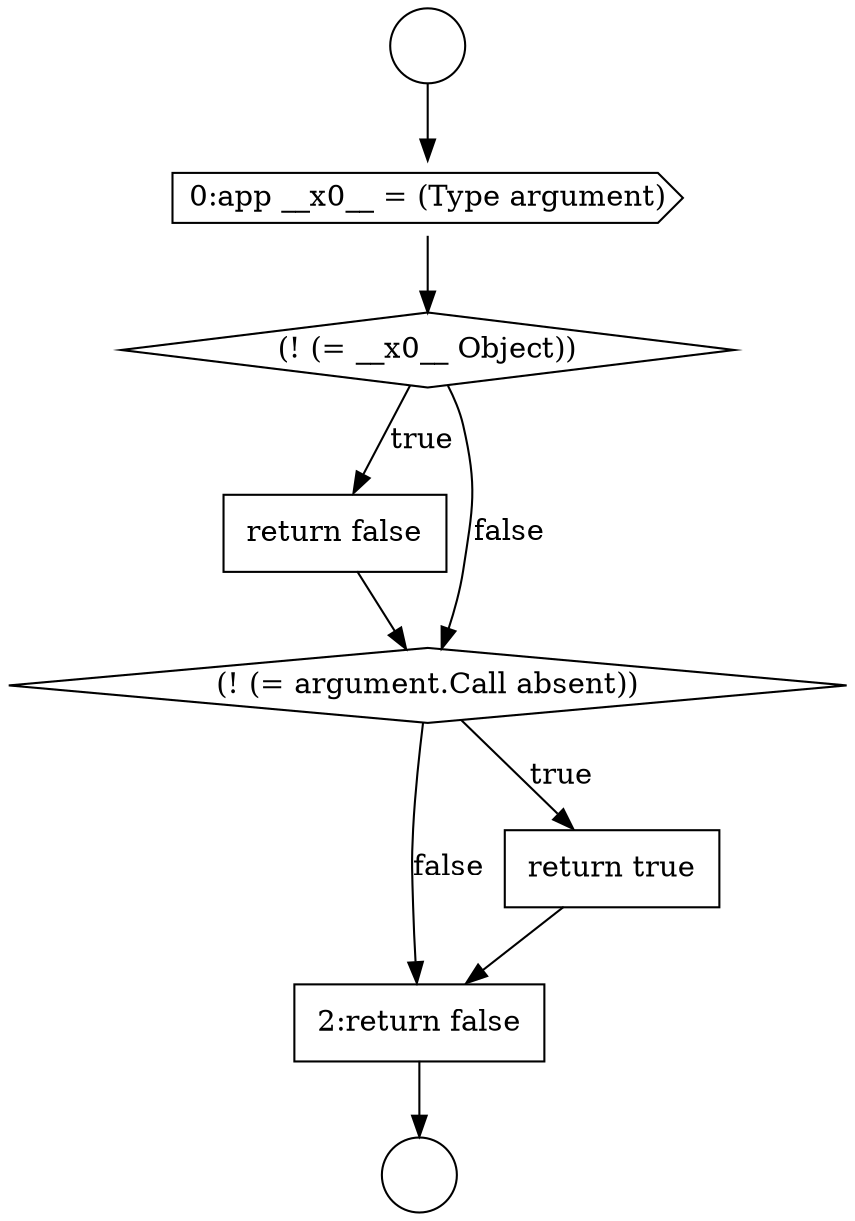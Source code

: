 digraph {
  node417 [shape=none, margin=0, label=<<font color="black">
    <table border="0" cellborder="1" cellspacing="0" cellpadding="10">
      <tr><td align="left">2:return false</td></tr>
    </table>
  </font>> color="black" fillcolor="white" style=filled]
  node416 [shape=none, margin=0, label=<<font color="black">
    <table border="0" cellborder="1" cellspacing="0" cellpadding="10">
      <tr><td align="left">return true</td></tr>
    </table>
  </font>> color="black" fillcolor="white" style=filled]
  node411 [shape=circle label=" " color="black" fillcolor="white" style=filled]
  node412 [shape=cds, label=<<font color="black">0:app __x0__ = (Type argument)</font>> color="black" fillcolor="white" style=filled]
  node413 [shape=diamond, label=<<font color="black">(! (= __x0__ Object))</font>> color="black" fillcolor="white" style=filled]
  node414 [shape=none, margin=0, label=<<font color="black">
    <table border="0" cellborder="1" cellspacing="0" cellpadding="10">
      <tr><td align="left">return false</td></tr>
    </table>
  </font>> color="black" fillcolor="white" style=filled]
  node410 [shape=circle label=" " color="black" fillcolor="white" style=filled]
  node415 [shape=diamond, label=<<font color="black">(! (= argument.Call absent))</font>> color="black" fillcolor="white" style=filled]
  node415 -> node416 [label=<<font color="black">true</font>> color="black"]
  node415 -> node417 [label=<<font color="black">false</font>> color="black"]
  node413 -> node414 [label=<<font color="black">true</font>> color="black"]
  node413 -> node415 [label=<<font color="black">false</font>> color="black"]
  node416 -> node417 [ color="black"]
  node417 -> node411 [ color="black"]
  node414 -> node415 [ color="black"]
  node410 -> node412 [ color="black"]
  node412 -> node413 [ color="black"]
}
